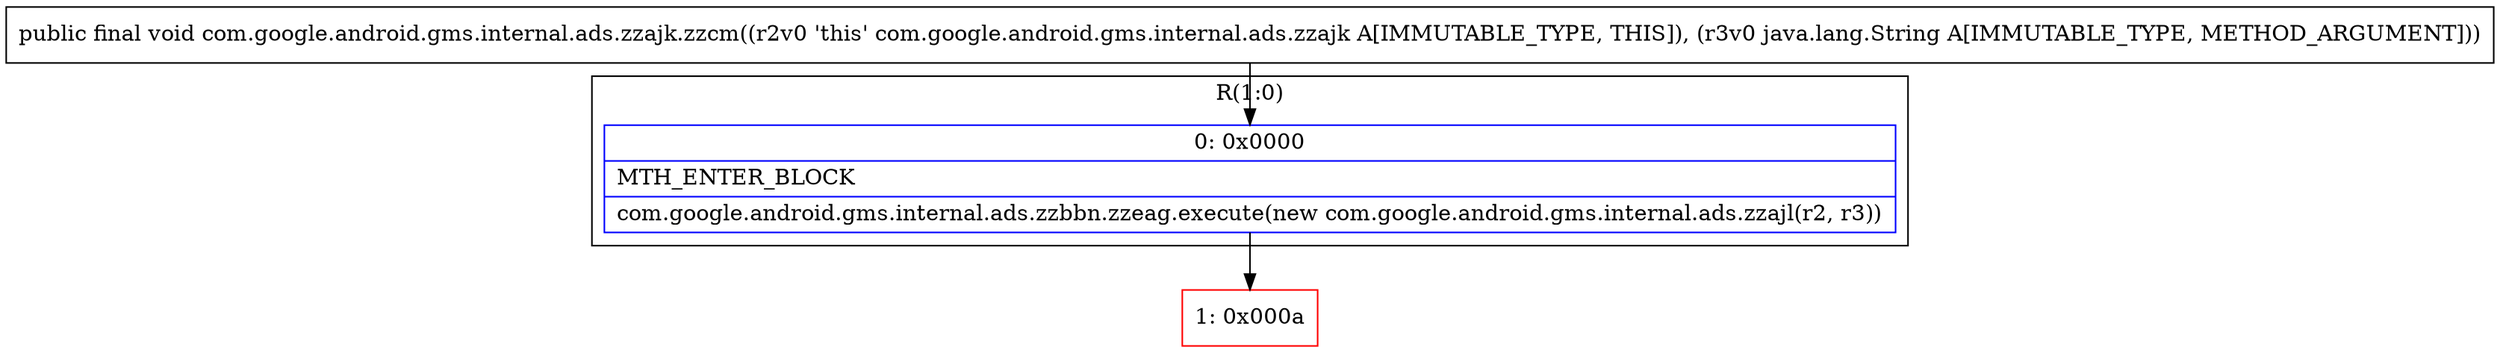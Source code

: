 digraph "CFG forcom.google.android.gms.internal.ads.zzajk.zzcm(Ljava\/lang\/String;)V" {
subgraph cluster_Region_1001490933 {
label = "R(1:0)";
node [shape=record,color=blue];
Node_0 [shape=record,label="{0\:\ 0x0000|MTH_ENTER_BLOCK\l|com.google.android.gms.internal.ads.zzbbn.zzeag.execute(new com.google.android.gms.internal.ads.zzajl(r2, r3))\l}"];
}
Node_1 [shape=record,color=red,label="{1\:\ 0x000a}"];
MethodNode[shape=record,label="{public final void com.google.android.gms.internal.ads.zzajk.zzcm((r2v0 'this' com.google.android.gms.internal.ads.zzajk A[IMMUTABLE_TYPE, THIS]), (r3v0 java.lang.String A[IMMUTABLE_TYPE, METHOD_ARGUMENT])) }"];
MethodNode -> Node_0;
Node_0 -> Node_1;
}

